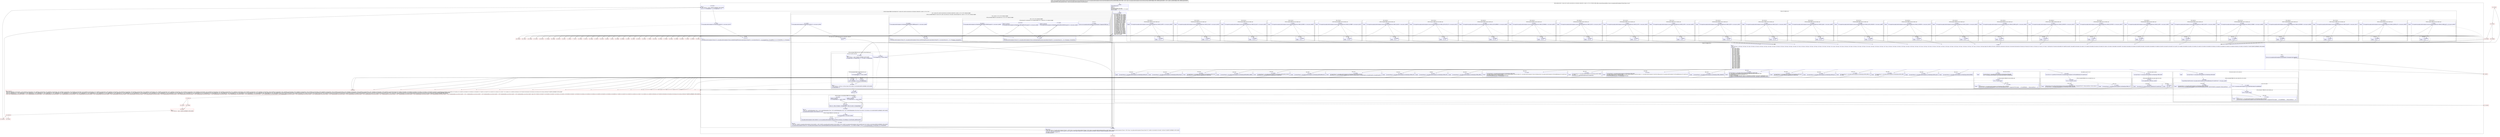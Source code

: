 digraph "CFG forcom.google.android.exoplayer2.extractor.mkv.MatroskaExtractor.Track.initializeOutput(Lcom\/google\/android\/exoplayer2\/extractor\/ExtractorOutput;I)V" {
subgraph cluster_Region_95245891 {
label = "R(6:0|1|2|96|(1:98)(1:(7:142|(3:147|(1:149)(1:161)|150)|151|(1:155)|156|(1:158)|159)(1:(1:164)(1:(1:171)(1:173))))|99) | DECL_VAR: java.lang.String mimeType, int type, com.google.android.exoplayer2.Format format, int null\l";
node [shape=record,color=blue];
Node_0 [shape=record,label="{0\:\ 0x0000|MTH_ENTER_BLOCK\l|int r6 = \-1\lint r9 = \-1\ljava.util.List\<byte[]\> r10 = null\ljava.lang.String java.lang.String r4 = r33.codecId\lchar r2 = 65535\l}"];
subgraph cluster_SwitchRegion_1679250233 {
label = "Switch: 28, default: null";
node [shape=record,color=blue];
Node_1 [shape=record,label="{1\:\ 0x000c|switch(r4.hashCode()) \{\l    case \-2095576542: goto L_0x004c;\l    case \-2095575984: goto L_0x0038;\l    case \-1985379776: goto L_0x010f;\l    case \-1784763192: goto L_0x00d3;\l    case \-1730367663: goto L_0x0080;\l    case \-1482641358: goto L_0x00a3;\l    case \-1482641357: goto L_0x00af;\l    case \-1373388978: goto L_0x006a;\l    case \-933872740: goto L_0x014b;\l    case \-538363189: goto L_0x0042;\l    case \-538363109: goto L_0x0056;\l    case \-425012669: goto L_0x0133;\l    case \-356037306: goto L_0x00f7;\l    case 62923557: goto L_0x0097;\l    case 62923603: goto L_0x00bb;\l    case 62927045: goto L_0x00df;\l    case 82338133: goto L_0x001a;\l    case 82338134: goto L_0x0024;\l    case 99146302: goto L_0x013f;\l    case 444813526: goto L_0x0075;\l    case 542569478: goto L_0x00eb;\l    case 725957860: goto L_0x011b;\l    case 855502857: goto L_0x0060;\l    case 1422270023: goto L_0x0127;\l    case 1809237540: goto L_0x002e;\l    case 1950749482: goto L_0x00c7;\l    case 1950789798: goto L_0x0103;\l    case 1951062397: goto L_0x008b;\l    default: goto L_0x000f;\l\}\l}"];
subgraph cluster_Region_846355481 {
label = "R(2:(2:22|1)|1)";
node [shape=record,color=blue];
subgraph cluster_IfRegion_980567828 {
label = "IF [B:21:0x0052] THEN: R(2:22|1) ELSE: null";
node [shape=record,color=blue];
Node_21 [shape=record,label="{21\:\ 0x0052|if (r4.equals(com.google.android.exoplayer2.extractor.mkv.MatroskaExtractor.CODEC_ID_MPEG4_AP) == true) goto L_0x0054\l}"];
subgraph cluster_Region_420810275 {
label = "R(2:22|1)";
node [shape=record,color=blue];
Node_22 [shape=record,label="{22\:\ 0x0054|r2 = 5\l}"];
Node_InsnContainer_1530393735 [shape=record,label="{|break\l}"];
}
}
Node_InsnContainer_1164568422 [shape=record,label="{|break\l}"];
}
subgraph cluster_Region_1518714649 {
label = "R(2:(2:16|1)|1)";
node [shape=record,color=blue];
subgraph cluster_IfRegion_751032349 {
label = "IF [B:15:0x003e] THEN: R(2:16|1) ELSE: null";
node [shape=record,color=blue];
Node_15 [shape=record,label="{15\:\ 0x003e|if (r4.equals(com.google.android.exoplayer2.extractor.mkv.MatroskaExtractor.CODEC_ID_MPEG4_SP) == true) goto L_0x0040\l}"];
subgraph cluster_Region_40154319 {
label = "R(2:16|1)";
node [shape=record,color=blue];
Node_16 [shape=record,label="{16\:\ 0x0040|r2 = 3\l}"];
Node_InsnContainer_2058855108 [shape=record,label="{|break\l}"];
}
}
Node_InsnContainer_507572953 [shape=record,label="{|break\l}"];
}
subgraph cluster_Region_345535648 {
label = "R(2:(2:73|1)|1)";
node [shape=record,color=blue];
subgraph cluster_IfRegion_924111075 {
label = "IF [B:72:0x0115] THEN: R(2:73|1) ELSE: null";
node [shape=record,color=blue];
Node_72 [shape=record,label="{72\:\ 0x0115|if (r4.equals(com.google.android.exoplayer2.extractor.mkv.MatroskaExtractor.CODEC_ID_ACM) == true) goto L_0x0117\l}"];
subgraph cluster_Region_1576335379 {
label = "R(2:73|1)";
node [shape=record,color=blue];
Node_73 [shape=record,label="{73\:\ 0x0117|r2 = 22\l}"];
Node_InsnContainer_1662151773 [shape=record,label="{|break\l}"];
}
}
Node_InsnContainer_611599225 [shape=record,label="{|break\l}"];
}
subgraph cluster_Region_1035713300 {
label = "R(2:(2:58|1)|1)";
node [shape=record,color=blue];
subgraph cluster_IfRegion_1774506915 {
label = "IF [B:57:0x00d9] THEN: R(2:58|1) ELSE: null";
node [shape=record,color=blue];
Node_57 [shape=record,label="{57\:\ 0x00d9|if (r4.equals(com.google.android.exoplayer2.extractor.mkv.MatroskaExtractor.CODEC_ID_TRUEHD) == true) goto L_0x00db\l}"];
subgraph cluster_Region_11353399 {
label = "R(2:58|1)";
node [shape=record,color=blue];
Node_58 [shape=record,label="{58\:\ 0x00db|r2 = 17\l}"];
Node_InsnContainer_1792140663 [shape=record,label="{|break\l}"];
}
}
Node_InsnContainer_441519348 [shape=record,label="{|break\l}"];
}
subgraph cluster_Region_473492300 {
label = "R(2:(2:37|1)|1)";
node [shape=record,color=blue];
subgraph cluster_IfRegion_1101423464 {
label = "IF [B:36:0x0086] THEN: R(2:37|1) ELSE: null";
node [shape=record,color=blue];
Node_36 [shape=record,label="{36\:\ 0x0086|if (r4.equals(com.google.android.exoplayer2.extractor.mkv.MatroskaExtractor.CODEC_ID_VORBIS) == true) goto L_0x0088\l}"];
subgraph cluster_Region_287795768 {
label = "R(2:37|1)";
node [shape=record,color=blue];
Node_37 [shape=record,label="{37\:\ 0x0088|r2 = 10\l}"];
Node_InsnContainer_2084278468 [shape=record,label="{|break\l}"];
}
}
Node_InsnContainer_430192745 [shape=record,label="{|break\l}"];
}
subgraph cluster_Region_184590597 {
label = "R(2:(2:46|1)|1)";
node [shape=record,color=blue];
subgraph cluster_IfRegion_1939294321 {
label = "IF [B:45:0x00a9] THEN: R(2:46|1) ELSE: null";
node [shape=record,color=blue];
Node_45 [shape=record,label="{45\:\ 0x00a9|if (r4.equals(com.google.android.exoplayer2.extractor.mkv.MatroskaExtractor.CODEC_ID_MP2) == true) goto L_0x00ab\l}"];
subgraph cluster_Region_739352060 {
label = "R(2:46|1)";
node [shape=record,color=blue];
Node_46 [shape=record,label="{46\:\ 0x00ab|r2 = 13\l}"];
Node_InsnContainer_1354324386 [shape=record,label="{|break\l}"];
}
}
Node_InsnContainer_1889820353 [shape=record,label="{|break\l}"];
}
subgraph cluster_Region_1224431564 {
label = "R(2:(2:49|1)|1)";
node [shape=record,color=blue];
subgraph cluster_IfRegion_1645546792 {
label = "IF [B:48:0x00b5] THEN: R(2:49|1) ELSE: null";
node [shape=record,color=blue];
Node_48 [shape=record,label="{48\:\ 0x00b5|if (r4.equals(com.google.android.exoplayer2.extractor.mkv.MatroskaExtractor.CODEC_ID_MP3) == true) goto L_0x00b7\l}"];
subgraph cluster_Region_1169970425 {
label = "R(2:49|1)";
node [shape=record,color=blue];
Node_49 [shape=record,label="{49\:\ 0x00b7|r2 = 14\l}"];
Node_InsnContainer_1182650207 [shape=record,label="{|break\l}"];
}
}
Node_InsnContainer_1553201787 [shape=record,label="{|break\l}"];
}
subgraph cluster_Region_236184958 {
label = "R(2:(2:31|1)|1)";
node [shape=record,color=blue];
subgraph cluster_IfRegion_763593474 {
label = "IF [B:30:0x0070] THEN: R(2:31|1) ELSE: null";
node [shape=record,color=blue];
Node_30 [shape=record,label="{30\:\ 0x0070|if (r4.equals(com.google.android.exoplayer2.extractor.mkv.MatroskaExtractor.CODEC_ID_FOURCC) == true) goto L_0x0072\l}"];
subgraph cluster_Region_616344038 {
label = "R(2:31|1)";
node [shape=record,color=blue];
Node_31 [shape=record,label="{31\:\ 0x0072|r2 = 8\l}"];
Node_InsnContainer_474256967 [shape=record,label="{|break\l}"];
}
}
Node_InsnContainer_887858599 [shape=record,label="{|break\l}"];
}
subgraph cluster_Region_2011746659 {
label = "R(2:(2:88|1)|1)";
node [shape=record,color=blue];
subgraph cluster_IfRegion_1607211257 {
label = "IF [B:87:0x0151] THEN: R(2:88|1) ELSE: null";
node [shape=record,color=blue];
Node_87 [shape=record,label="{87\:\ 0x0151|if (r4.equals(com.google.android.exoplayer2.extractor.mkv.MatroskaExtractor.CODEC_ID_DVBSUB) == true) goto L_0x0153\l}"];
subgraph cluster_Region_1497839646 {
label = "R(2:88|1)";
node [shape=record,color=blue];
Node_88 [shape=record,label="{88\:\ 0x0153|r2 = 27\l}"];
Node_InsnContainer_1715593973 [shape=record,label="{|break\l}"];
}
}
Node_InsnContainer_1586476756 [shape=record,label="{|break\l}"];
}
subgraph cluster_Region_933291583 {
label = "R(2:(2:19|1)|1)";
node [shape=record,color=blue];
subgraph cluster_IfRegion_374413233 {
label = "IF [B:18:0x0048] THEN: R(2:19|1) ELSE: null";
node [shape=record,color=blue];
Node_18 [shape=record,label="{18\:\ 0x0048|if (r4.equals(com.google.android.exoplayer2.extractor.mkv.MatroskaExtractor.CODEC_ID_MPEG4_ASP) == true) goto L_0x004a\l}"];
subgraph cluster_Region_1478977406 {
label = "R(2:19|1)";
node [shape=record,color=blue];
Node_19 [shape=record,label="{19\:\ 0x004a|r2 = 4\l}"];
Node_InsnContainer_108157537 [shape=record,label="{|break\l}"];
}
}
Node_InsnContainer_1867335184 [shape=record,label="{|break\l}"];
}
subgraph cluster_Region_1280795707 {
label = "R(2:(2:25|1)|1)";
node [shape=record,color=blue];
subgraph cluster_IfRegion_1550267422 {
label = "IF [B:24:0x005c] THEN: R(2:25|1) ELSE: null";
node [shape=record,color=blue];
Node_24 [shape=record,label="{24\:\ 0x005c|if (r4.equals(com.google.android.exoplayer2.extractor.mkv.MatroskaExtractor.CODEC_ID_H264) == true) goto L_0x005e\l}"];
subgraph cluster_Region_1733178436 {
label = "R(2:25|1)";
node [shape=record,color=blue];
Node_25 [shape=record,label="{25\:\ 0x005e|r2 = 6\l}"];
Node_InsnContainer_2088166032 [shape=record,label="{|break\l}"];
}
}
Node_InsnContainer_1749225005 [shape=record,label="{|break\l}"];
}
subgraph cluster_Region_1832630515 {
label = "R(2:(2:82|1)|1)";
node [shape=record,color=blue];
subgraph cluster_IfRegion_1842161411 {
label = "IF [B:81:0x0139] THEN: R(2:82|1) ELSE: null";
node [shape=record,color=blue];
Node_81 [shape=record,label="{81\:\ 0x0139|if (r4.equals(com.google.android.exoplayer2.extractor.mkv.MatroskaExtractor.CODEC_ID_VOBSUB) == true) goto L_0x013b\l}"];
subgraph cluster_Region_1348389127 {
label = "R(2:82|1)";
node [shape=record,color=blue];
Node_82 [shape=record,label="{82\:\ 0x013b|r2 = 25\l}"];
Node_InsnContainer_448430035 [shape=record,label="{|break\l}"];
}
}
Node_InsnContainer_1368616054 [shape=record,label="{|break\l}"];
}
subgraph cluster_Region_567353871 {
label = "R(2:(2:67|1)|1)";
node [shape=record,color=blue];
subgraph cluster_IfRegion_1383719315 {
label = "IF [B:66:0x00fd] THEN: R(2:67|1) ELSE: null";
node [shape=record,color=blue];
Node_66 [shape=record,label="{66\:\ 0x00fd|if (r4.equals(com.google.android.exoplayer2.extractor.mkv.MatroskaExtractor.CODEC_ID_DTS_LOSSLESS) == true) goto L_0x00ff\l}"];
subgraph cluster_Region_1583509337 {
label = "R(2:67|1)";
node [shape=record,color=blue];
Node_67 [shape=record,label="{67\:\ 0x00ff|r2 = 20\l}"];
Node_InsnContainer_295561958 [shape=record,label="{|break\l}"];
}
}
Node_InsnContainer_1485851617 [shape=record,label="{|break\l}"];
}
subgraph cluster_Region_304770137 {
label = "R(2:(2:43|1)|1)";
node [shape=record,color=blue];
subgraph cluster_IfRegion_1284217074 {
label = "IF [B:42:0x009d] THEN: R(2:43|1) ELSE: null";
node [shape=record,color=blue];
Node_42 [shape=record,label="{42\:\ 0x009d|if (r4.equals(com.google.android.exoplayer2.extractor.mkv.MatroskaExtractor.CODEC_ID_AAC) == true) goto L_0x009f\l}"];
subgraph cluster_Region_628495568 {
label = "R(2:43|1)";
node [shape=record,color=blue];
Node_43 [shape=record,label="{43\:\ 0x009f|r2 = 12\l}"];
Node_InsnContainer_985920841 [shape=record,label="{|break\l}"];
}
}
Node_InsnContainer_1157095981 [shape=record,label="{|break\l}"];
}
subgraph cluster_Region_518157841 {
label = "R(2:(2:52|1)|1)";
node [shape=record,color=blue];
subgraph cluster_IfRegion_698979001 {
label = "IF [B:51:0x00c1] THEN: R(2:52|1) ELSE: null";
node [shape=record,color=blue];
Node_51 [shape=record,label="{51\:\ 0x00c1|if (r4.equals(com.google.android.exoplayer2.extractor.mkv.MatroskaExtractor.CODEC_ID_AC3) == true) goto L_0x00c3\l}"];
subgraph cluster_Region_512863733 {
label = "R(2:52|1)";
node [shape=record,color=blue];
Node_52 [shape=record,label="{52\:\ 0x00c3|r2 = 15\l}"];
Node_InsnContainer_1609275696 [shape=record,label="{|break\l}"];
}
}
Node_InsnContainer_2057782841 [shape=record,label="{|break\l}"];
}
subgraph cluster_Region_20587978 {
label = "R(2:(2:61|1)|1)";
node [shape=record,color=blue];
subgraph cluster_IfRegion_769150384 {
label = "IF [B:60:0x00e5] THEN: R(2:61|1) ELSE: null";
node [shape=record,color=blue];
Node_60 [shape=record,label="{60\:\ 0x00e5|if (r4.equals(com.google.android.exoplayer2.extractor.mkv.MatroskaExtractor.CODEC_ID_DTS) == true) goto L_0x00e7\l}"];
subgraph cluster_Region_1536167106 {
label = "R(2:61|1)";
node [shape=record,color=blue];
Node_61 [shape=record,label="{61\:\ 0x00e7|r2 = 18\l}"];
Node_InsnContainer_207980802 [shape=record,label="{|break\l}"];
}
}
Node_InsnContainer_256160679 [shape=record,label="{|break\l}"];
}
subgraph cluster_Region_1335012088 {
label = "R(2:(2:7|1)|1)";
node [shape=record,color=blue];
subgraph cluster_IfRegion_808469729 {
label = "IF [B:6:0x0020] THEN: R(2:7|1) ELSE: null";
node [shape=record,color=blue];
Node_6 [shape=record,label="{6\:\ 0x0020|if (r4.equals(com.google.android.exoplayer2.extractor.mkv.MatroskaExtractor.CODEC_ID_VP8) == true) goto L_0x0022\l}"];
subgraph cluster_Region_1186247477 {
label = "R(2:7|1)";
node [shape=record,color=blue];
Node_7 [shape=record,label="{7\:\ 0x0022|r2 = 0\l}"];
Node_InsnContainer_525779637 [shape=record,label="{|break\l}"];
}
}
Node_InsnContainer_1062954436 [shape=record,label="{|break\l}"];
}
subgraph cluster_Region_363339779 {
label = "R(2:(2:10|1)|1)";
node [shape=record,color=blue];
subgraph cluster_IfRegion_543954461 {
label = "IF [B:9:0x002a] THEN: R(2:10|1) ELSE: null";
node [shape=record,color=blue];
Node_9 [shape=record,label="{9\:\ 0x002a|if (r4.equals(com.google.android.exoplayer2.extractor.mkv.MatroskaExtractor.CODEC_ID_VP9) == true) goto L_0x002c\l}"];
subgraph cluster_Region_625687669 {
label = "R(2:10|1)";
node [shape=record,color=blue];
Node_10 [shape=record,label="{10\:\ 0x002c|r2 = 1\l}"];
Node_InsnContainer_1337433380 [shape=record,label="{|break\l}"];
}
}
Node_InsnContainer_1725807885 [shape=record,label="{|break\l}"];
}
subgraph cluster_Region_46956887 {
label = "R(2:(2:85|1)|1)";
node [shape=record,color=blue];
subgraph cluster_IfRegion_1169515763 {
label = "IF [B:84:0x0145] THEN: R(2:85|1) ELSE: null";
node [shape=record,color=blue];
Node_84 [shape=record,label="{84\:\ 0x0145|if (r4.equals(com.google.android.exoplayer2.extractor.mkv.MatroskaExtractor.CODEC_ID_PGS) == true) goto L_0x0147\l}"];
subgraph cluster_Region_1005321336 {
label = "R(2:85|1)";
node [shape=record,color=blue];
Node_85 [shape=record,label="{85\:\ 0x0147|r2 = 26\l}"];
Node_InsnContainer_1454379317 [shape=record,label="{|break\l}"];
}
}
Node_InsnContainer_622717050 [shape=record,label="{|break\l}"];
}
subgraph cluster_Region_782437377 {
label = "R(2:(2:34|1)|1)";
node [shape=record,color=blue];
subgraph cluster_IfRegion_720311352 {
label = "IF [B:33:0x007b] THEN: R(2:34|1) ELSE: null";
node [shape=record,color=blue];
Node_33 [shape=record,label="{33\:\ 0x007b|if (r4.equals(com.google.android.exoplayer2.extractor.mkv.MatroskaExtractor.CODEC_ID_THEORA) == true) goto L_0x007d\l}"];
subgraph cluster_Region_838466461 {
label = "R(2:34|1)";
node [shape=record,color=blue];
Node_34 [shape=record,label="{34\:\ 0x007d|r2 = 9\l}"];
Node_InsnContainer_1208215227 [shape=record,label="{|break\l}"];
}
}
Node_InsnContainer_510426935 [shape=record,label="{|break\l}"];
}
subgraph cluster_Region_1425541816 {
label = "R(2:(2:64|1)|1)";
node [shape=record,color=blue];
subgraph cluster_IfRegion_415914696 {
label = "IF [B:63:0x00f1] THEN: R(2:64|1) ELSE: null";
node [shape=record,color=blue];
Node_63 [shape=record,label="{63\:\ 0x00f1|if (r4.equals(com.google.android.exoplayer2.extractor.mkv.MatroskaExtractor.CODEC_ID_DTS_EXPRESS) == true) goto L_0x00f3\l}"];
subgraph cluster_Region_568220810 {
label = "R(2:64|1)";
node [shape=record,color=blue];
Node_64 [shape=record,label="{64\:\ 0x00f3|r2 = 19\l}"];
Node_InsnContainer_1653458722 [shape=record,label="{|break\l}"];
}
}
Node_InsnContainer_896324598 [shape=record,label="{|break\l}"];
}
subgraph cluster_Region_1208256427 {
label = "R(2:(2:76|1)|1)";
node [shape=record,color=blue];
subgraph cluster_IfRegion_1490447154 {
label = "IF [B:75:0x0121] THEN: R(2:76|1) ELSE: null";
node [shape=record,color=blue];
Node_75 [shape=record,label="{75\:\ 0x0121|if (r4.equals(com.google.android.exoplayer2.extractor.mkv.MatroskaExtractor.CODEC_ID_PCM_INT_LIT) == true) goto L_0x0123\l}"];
subgraph cluster_Region_957926260 {
label = "R(2:76|1)";
node [shape=record,color=blue];
Node_76 [shape=record,label="{76\:\ 0x0123|r2 = 23\l}"];
Node_InsnContainer_1547565529 [shape=record,label="{|break\l}"];
}
}
Node_InsnContainer_1342542251 [shape=record,label="{|break\l}"];
}
subgraph cluster_Region_61152062 {
label = "R(2:(2:28|1)|1)";
node [shape=record,color=blue];
subgraph cluster_IfRegion_917114407 {
label = "IF [B:27:0x0066] THEN: R(2:28|1) ELSE: null";
node [shape=record,color=blue];
Node_27 [shape=record,label="{27\:\ 0x0066|if (r4.equals(com.google.android.exoplayer2.extractor.mkv.MatroskaExtractor.CODEC_ID_H265) == true) goto L_0x0068\l}"];
subgraph cluster_Region_1301475684 {
label = "R(2:28|1)";
node [shape=record,color=blue];
Node_28 [shape=record,label="{28\:\ 0x0068|r2 = 7\l}"];
Node_InsnContainer_1869671742 [shape=record,label="{|break\l}"];
}
}
Node_InsnContainer_1546658360 [shape=record,label="{|break\l}"];
}
subgraph cluster_Region_541358300 {
label = "R(2:(2:79|1)|1)";
node [shape=record,color=blue];
subgraph cluster_IfRegion_1681293854 {
label = "IF [B:78:0x012d] THEN: R(2:79|1) ELSE: null";
node [shape=record,color=blue];
Node_78 [shape=record,label="{78\:\ 0x012d|if (r4.equals(com.google.android.exoplayer2.extractor.mkv.MatroskaExtractor.CODEC_ID_SUBRIP) == true) goto L_0x012f\l}"];
subgraph cluster_Region_1501536141 {
label = "R(2:79|1)";
node [shape=record,color=blue];
Node_79 [shape=record,label="{79\:\ 0x012f|r2 = 24\l}"];
Node_InsnContainer_194243329 [shape=record,label="{|break\l}"];
}
}
Node_InsnContainer_1667432016 [shape=record,label="{|break\l}"];
}
subgraph cluster_Region_1042166246 {
label = "R(2:(2:13|1)|1)";
node [shape=record,color=blue];
subgraph cluster_IfRegion_786466890 {
label = "IF [B:12:0x0034] THEN: R(2:13|1) ELSE: null";
node [shape=record,color=blue];
Node_12 [shape=record,label="{12\:\ 0x0034|if (r4.equals(com.google.android.exoplayer2.extractor.mkv.MatroskaExtractor.CODEC_ID_MPEG2) == true) goto L_0x0036\l}"];
subgraph cluster_Region_345922771 {
label = "R(2:13|1)";
node [shape=record,color=blue];
Node_13 [shape=record,label="{13\:\ 0x0036|r2 = 2\l}"];
Node_InsnContainer_1033841761 [shape=record,label="{|break\l}"];
}
}
Node_InsnContainer_692060976 [shape=record,label="{|break\l}"];
}
subgraph cluster_Region_1571088438 {
label = "R(2:(2:55|1)|1)";
node [shape=record,color=blue];
subgraph cluster_IfRegion_1166338399 {
label = "IF [B:54:0x00cd] THEN: R(2:55|1) ELSE: null";
node [shape=record,color=blue];
Node_54 [shape=record,label="{54\:\ 0x00cd|if (r4.equals(com.google.android.exoplayer2.extractor.mkv.MatroskaExtractor.CODEC_ID_E_AC3) == true) goto L_0x00cf\l}"];
subgraph cluster_Region_1299747548 {
label = "R(2:55|1)";
node [shape=record,color=blue];
Node_55 [shape=record,label="{55\:\ 0x00cf|r2 = 16\l}"];
Node_InsnContainer_318403429 [shape=record,label="{|break\l}"];
}
}
Node_InsnContainer_1455602047 [shape=record,label="{|break\l}"];
}
subgraph cluster_Region_2142398740 {
label = "R(2:(2:70|1)|1)";
node [shape=record,color=blue];
subgraph cluster_IfRegion_599330046 {
label = "IF [B:69:0x0109] THEN: R(2:70|1) ELSE: null";
node [shape=record,color=blue];
Node_69 [shape=record,label="{69\:\ 0x0109|if (r4.equals(com.google.android.exoplayer2.extractor.mkv.MatroskaExtractor.CODEC_ID_FLAC) == true) goto L_0x010b\l}"];
subgraph cluster_Region_2076443739 {
label = "R(2:70|1)";
node [shape=record,color=blue];
Node_70 [shape=record,label="{70\:\ 0x010b|r2 = 21\l}"];
Node_InsnContainer_86891404 [shape=record,label="{|break\l}"];
}
}
Node_InsnContainer_1141760279 [shape=record,label="{|break\l}"];
}
subgraph cluster_Region_122134952 {
label = "R(2:(2:40|1)|1)";
node [shape=record,color=blue];
subgraph cluster_IfRegion_1934576869 {
label = "IF [B:39:0x0091] THEN: R(2:40|1) ELSE: null";
node [shape=record,color=blue];
Node_39 [shape=record,label="{39\:\ 0x0091|if (r4.equals(com.google.android.exoplayer2.extractor.mkv.MatroskaExtractor.CODEC_ID_OPUS) == true) goto L_0x0093\l}"];
subgraph cluster_Region_916188046 {
label = "R(2:40|1)";
node [shape=record,color=blue];
Node_40 [shape=record,label="{40\:\ 0x0093|r2 = 11\l}"];
Node_InsnContainer_1800508061 [shape=record,label="{|break\l}"];
}
}
Node_InsnContainer_13354432 [shape=record,label="{|break\l}"];
}
}
subgraph cluster_SwitchRegion_1641129440 {
label = "Switch: 25, default: R(1:4)";
node [shape=record,color=blue];
Node_2 [shape=record,label="{2\:\ 0x000f|PHI: r2 \l  PHI: (r2v29 char) = (r2v0 char), (r2v0 char), (r2v1 char), (r2v0 char), (r2v2 char), (r2v0 char), (r2v3 char), (r2v0 char), (r2v4 char), (r2v0 char), (r2v5 char), (r2v0 char), (r2v6 char), (r2v0 char), (r2v7 char), (r2v0 char), (r2v8 char), (r2v0 char), (r2v9 char), (r2v0 char), (r2v10 char), (r2v0 char), (r2v11 char), (r2v0 char), (r2v12 char), (r2v0 char), (r2v13 char), (r2v0 char), (r2v14 char), (r2v0 char), (r2v15 char), (r2v0 char), (r2v16 char), (r2v0 char), (r2v17 char), (r2v0 char), (r2v18 char), (r2v0 char), (r2v19 char), (r2v0 char), (r2v20 char), (r2v0 char), (r2v21 char), (r2v0 char), (r2v22 char), (r2v0 char), (r2v23 char), (r2v0 char), (r2v24 char), (r2v0 char), (r2v25 char), (r2v0 char), (r2v26 char), (r2v0 char), (r2v27 char), (r2v0 char), (r2v28 char) binds: [B:1:0x000c, B:87:0x0151, B:88:0x0153, B:84:0x0145, B:85:0x0147, B:81:0x0139, B:82:0x013b, B:78:0x012d, B:79:0x012f, B:75:0x0121, B:76:0x0123, B:72:0x0115, B:73:0x0117, B:69:0x0109, B:70:0x010b, B:66:0x00fd, B:67:0x00ff, B:63:0x00f1, B:64:0x00f3, B:60:0x00e5, B:61:0x00e7, B:57:0x00d9, B:58:0x00db, B:54:0x00cd, B:55:0x00cf, B:51:0x00c1, B:52:0x00c3, B:48:0x00b5, B:49:0x00b7, B:45:0x00a9, B:46:0x00ab, B:42:0x009d, B:43:0x009f, B:39:0x0091, B:40:0x0093, B:36:0x0086, B:37:0x0088, B:33:0x007b, B:34:0x007d, B:30:0x0070, B:31:0x0072, B:27:0x0066, B:28:0x0068, B:24:0x005c, B:25:0x005e, B:21:0x0052, B:22:0x0054, B:18:0x0048, B:19:0x004a, B:15:0x003e, B:16:0x0040, B:12:0x0034, B:13:0x0036, B:9:0x002a, B:10:0x002c, B:6:0x0020, B:7:0x0022] A[DONT_GENERATE, DONT_INLINE]\l|switch(r2) \{\l    case 0: goto L_0x0157;\l    case 1: goto L_0x01a6;\l    case 2: goto L_0x01a9;\l    case 3: goto L_0x01ac;\l    case 4: goto L_0x01ac;\l    case 5: goto L_0x01ac;\l    case 6: goto L_0x01bf;\l    case 7: goto L_0x01dc;\l    case 8: goto L_0x01f9;\l    case 9: goto L_0x0217;\l    case 10: goto L_0x021b;\l    case 11: goto L_0x0229;\l    case 12: goto L_0x0276;\l    case 13: goto L_0x0282;\l    case 14: goto L_0x0288;\l    case 15: goto L_0x028e;\l    case 16: goto L_0x0292;\l    case 17: goto L_0x0296;\l    case 18: goto L_0x029a;\l    case 19: goto L_0x029a;\l    case 20: goto L_0x029e;\l    case 21: goto L_0x02a2;\l    case 22: goto L_0x02ae;\l    case 23: goto L_0x0310;\l    case 24: goto L_0x0347;\l    case 25: goto L_0x034b;\l    case 26: goto L_0x0357;\l    case 27: goto L_0x035b;\l    default: goto L_0x0012;\l\}\l}"];
subgraph cluster_Region_1345718891 {
label = "R(2:89|1)";
node [shape=record,color=blue];
Node_89 [shape=record,label="{89\:\ 0x0157|java.lang.String r3 = com.google.android.exoplayer2.util.MimeTypes.VIDEO_VP8\l}"];
Node_InsnContainer_736463255 [shape=record,label="{|break\l}"];
}
subgraph cluster_Region_1218160065 {
label = "R(2:101|1)";
node [shape=record,color=blue];
Node_101 [shape=record,label="{101\:\ 0x01a6|java.lang.String r3 = com.google.android.exoplayer2.util.MimeTypes.VIDEO_VP9\l}"];
Node_InsnContainer_294991778 [shape=record,label="{|break\l}"];
}
subgraph cluster_Region_1241143002 {
label = "R(2:102|1)";
node [shape=record,color=blue];
Node_102 [shape=record,label="{102\:\ 0x01a9|java.lang.String r3 = com.google.android.exoplayer2.util.MimeTypes.VIDEO_MPEG2\l}"];
Node_InsnContainer_1983355511 [shape=record,label="{|break\l}"];
}
subgraph cluster_Region_376688846 {
label = "R(2:103|(2:106|1)(2:105|1))";
node [shape=record,color=blue];
Node_103 [shape=record,label="{103\:\ 0x01ac|java.lang.String r3 = com.google.android.exoplayer2.util.MimeTypes.VIDEO_MP4V\l}"];
subgraph cluster_IfRegion_671917236 {
label = "IF [B:104:0x01b2] THEN: R(2:106|1) ELSE: R(2:105|1)";
node [shape=record,color=blue];
Node_104 [shape=record,label="{104\:\ 0x01b2|if (r33.codecPrivate != null) goto L_0x01b6\l}"];
subgraph cluster_Region_1578195700 {
label = "R(2:106|1)";
node [shape=record,color=blue];
Node_106 [shape=record,label="{106\:\ 0x01b6|java.util.List r10 = java.util.Collections.singletonList(r33.codecPrivate)\l}"];
Node_InsnContainer_790771987 [shape=record,label="{|break\l}"];
}
subgraph cluster_Region_1621611420 {
label = "R(2:105|1)";
node [shape=record,color=blue];
Node_105 [shape=record,label="{105\:\ 0x01b4|r10 = null\l}"];
Node_InsnContainer_389161842 [shape=record,label="{|break\l}"];
}
}
}
subgraph cluster_Region_356417604 {
label = "R(2:107|1)";
node [shape=record,color=blue];
Node_107 [shape=record,label="{107\:\ 0x01bf|java.lang.String r3 = com.google.android.exoplayer2.util.MimeTypes.VIDEO_H264\lcom.google.android.exoplayer2.video.AvcConfig com.google.android.exoplayer2.video.AvcConfig r28 = com.google.android.exoplayer2.video.AvcConfig.parse(new com.google.android.exoplayer2.util.ParsableByteArray(r33.codecPrivate))\ljava.util.List\<byte[]\> r10 = r28.initializationData\lr33.nalUnitLengthFieldLength = r28.nalUnitLengthFieldLength\l}"];
Node_InsnContainer_1570568129 [shape=record,label="{|break\l}"];
}
subgraph cluster_Region_1639583390 {
label = "R(2:108|1)";
node [shape=record,color=blue];
Node_108 [shape=record,label="{108\:\ 0x01dc|java.lang.String r3 = com.google.android.exoplayer2.util.MimeTypes.VIDEO_H265\lcom.google.android.exoplayer2.video.HevcConfig com.google.android.exoplayer2.video.HevcConfig r31 = com.google.android.exoplayer2.video.HevcConfig.parse(new com.google.android.exoplayer2.util.ParsableByteArray(r33.codecPrivate))\ljava.util.List\<byte[]\> r10 = r31.initializationData\lr33.nalUnitLengthFieldLength = r31.nalUnitLengthFieldLength\l}"];
Node_InsnContainer_284737986 [shape=record,label="{|break\l}"];
}
subgraph cluster_Region_1993939504 {
label = "R(2:109|(2:112|1)(2:111|1))";
node [shape=record,color=blue];
Node_109 [shape=record,label="{109\:\ 0x01f9|java.util.List r10 = parseFourCcVc1Private(new com.google.android.exoplayer2.util.ParsableByteArray(r33.codecPrivate))\l}"];
subgraph cluster_IfRegion_1364783080 {
label = "IF [B:110:0x0206] THEN: R(2:112|1) ELSE: R(2:111|1)";
node [shape=record,color=blue];
Node_110 [shape=record,label="{110\:\ 0x0206|if (r10 == null) goto L_0x020c\l}"];
subgraph cluster_Region_783678126 {
label = "R(2:112|1)";
node [shape=record,color=blue];
Node_112 [shape=record,label="{112\:\ 0x020c|android.util.Log.w(com.google.android.exoplayer2.extractor.mkv.MatroskaExtractor.TAG, \"Unsupported FourCC. Setting mimeType to video\/x\-unknown\")\ljava.lang.String r3 = com.google.android.exoplayer2.util.MimeTypes.VIDEO_UNKNOWN\l}"];
Node_InsnContainer_783063151 [shape=record,label="{|break\l}"];
}
subgraph cluster_Region_2058113850 {
label = "R(2:111|1)";
node [shape=record,color=blue];
Node_111 [shape=record,label="{111\:\ 0x0208|java.lang.String r3 = com.google.android.exoplayer2.util.MimeTypes.VIDEO_VC1\l}"];
Node_InsnContainer_679675771 [shape=record,label="{|break\l}"];
}
}
}
subgraph cluster_Region_1271038616 {
label = "R(2:113|1)";
node [shape=record,color=blue];
Node_113 [shape=record,label="{113\:\ 0x0217|java.lang.String r3 = com.google.android.exoplayer2.util.MimeTypes.VIDEO_UNKNOWN\l}"];
Node_InsnContainer_312205141 [shape=record,label="{|break\l}"];
}
subgraph cluster_Region_949269020 {
label = "R(2:114|1)";
node [shape=record,color=blue];
Node_114 [shape=record,label="{114\:\ 0x021b|java.lang.String r3 = com.google.android.exoplayer2.util.MimeTypes.AUDIO_VORBIS\lr6 = 8192\ljava.util.List r10 = parseVorbisCodecPrivate(r33.codecPrivate)\l}"];
Node_InsnContainer_1144781333 [shape=record,label="{|break\l}"];
}
subgraph cluster_Region_1466231293 {
label = "R(2:115|1)";
node [shape=record,color=blue];
Node_115 [shape=record,label="{115\:\ 0x0229|java.lang.String r3 = com.google.android.exoplayer2.util.MimeTypes.AUDIO_OPUS\lr6 = com.google.android.exoplayer2.extractor.mkv.MatroskaExtractor.OPUS_MAX_INPUT_SIZE\ljava.util.ArrayList r10 = new java.util.ArrayList\<\>(3)\lr10.add(r33.codecPrivate)\lr10.add(java.nio.ByteBuffer.allocate(8).order(java.nio.ByteOrder.nativeOrder()).putLong(r33.codecDelayNs).array())\lr10.add(java.nio.ByteBuffer.allocate(8).order(java.nio.ByteOrder.nativeOrder()).putLong(r33.seekPreRollNs).array())\l}"];
Node_InsnContainer_236879133 [shape=record,label="{|break\l}"];
}
subgraph cluster_Region_1623548971 {
label = "R(2:116|1)";
node [shape=record,color=blue];
Node_116 [shape=record,label="{116\:\ 0x0276|java.lang.String r3 = com.google.android.exoplayer2.util.MimeTypes.AUDIO_AAC\ljava.util.List r10 = java.util.Collections.singletonList(r33.codecPrivate)\l}"];
Node_InsnContainer_1050024826 [shape=record,label="{|break\l}"];
}
subgraph cluster_Region_788914919 {
label = "R(2:117|1)";
node [shape=record,color=blue];
Node_117 [shape=record,label="{117\:\ 0x0282|java.lang.String r3 = com.google.android.exoplayer2.util.MimeTypes.AUDIO_MPEG_L2\lr6 = 4096\l}"];
Node_InsnContainer_1916471946 [shape=record,label="{|break\l}"];
}
subgraph cluster_Region_2066177647 {
label = "R(2:118|1)";
node [shape=record,color=blue];
Node_118 [shape=record,label="{118\:\ 0x0288|java.lang.String r3 = com.google.android.exoplayer2.util.MimeTypes.AUDIO_MPEG\lr6 = 4096\l}"];
Node_InsnContainer_1766567306 [shape=record,label="{|break\l}"];
}
subgraph cluster_Region_374300558 {
label = "R(2:119|1)";
node [shape=record,color=blue];
Node_119 [shape=record,label="{119\:\ 0x028e|java.lang.String r3 = com.google.android.exoplayer2.util.MimeTypes.AUDIO_AC3\l}"];
Node_InsnContainer_339788587 [shape=record,label="{|break\l}"];
}
subgraph cluster_Region_1459644851 {
label = "R(2:120|1)";
node [shape=record,color=blue];
Node_120 [shape=record,label="{120\:\ 0x0292|java.lang.String r3 = com.google.android.exoplayer2.util.MimeTypes.AUDIO_E_AC3\l}"];
Node_InsnContainer_444815122 [shape=record,label="{|break\l}"];
}
subgraph cluster_Region_433032109 {
label = "R(2:121|1)";
node [shape=record,color=blue];
Node_121 [shape=record,label="{121\:\ 0x0296|java.lang.String r3 = com.google.android.exoplayer2.util.MimeTypes.AUDIO_TRUEHD\l}"];
Node_InsnContainer_818307474 [shape=record,label="{|break\l}"];
}
subgraph cluster_Region_699305936 {
label = "R(2:122|1)";
node [shape=record,color=blue];
Node_122 [shape=record,label="{122\:\ 0x029a|java.lang.String r3 = com.google.android.exoplayer2.util.MimeTypes.AUDIO_DTS\l}"];
Node_InsnContainer_81116669 [shape=record,label="{|break\l}"];
}
subgraph cluster_Region_190401263 {
label = "R(2:123|1)";
node [shape=record,color=blue];
Node_123 [shape=record,label="{123\:\ 0x029e|java.lang.String r3 = com.google.android.exoplayer2.util.MimeTypes.AUDIO_DTS_HD\l}"];
Node_InsnContainer_371097559 [shape=record,label="{|break\l}"];
}
subgraph cluster_Region_1889573391 {
label = "R(2:124|1)";
node [shape=record,color=blue];
Node_124 [shape=record,label="{124\:\ 0x02a2|java.lang.String r3 = com.google.android.exoplayer2.util.MimeTypes.AUDIO_FLAC\ljava.util.List r10 = java.util.Collections.singletonList(r33.codecPrivate)\l}"];
Node_InsnContainer_371560897 [shape=record,label="{|break\l}"];
}
subgraph cluster_Region_408227992 {
label = "R(3:125|(2:130|1)(2:127|(2:129|1))|1)";
node [shape=record,color=blue];
Node_125 [shape=record,label="{125\:\ 0x02ae|java.lang.String r3 = com.google.android.exoplayer2.util.MimeTypes.AUDIO_RAW\l}"];
subgraph cluster_IfRegion_367835238 {
label = "IF [B:126:0x02bd] THEN: R(2:130|1) ELSE: R(2:127|(2:129|1))";
node [shape=record,color=blue];
Node_126 [shape=record,label="{126\:\ 0x02bd|if (parseMsAcmCodecPrivate(new com.google.android.exoplayer2.util.ParsableByteArray(r33.codecPrivate)) != true) goto L_0x02f4\l}"];
subgraph cluster_Region_1950828759 {
label = "R(2:130|1)";
node [shape=record,color=blue];
Node_130 [shape=record,label="{130\:\ 0x02f4|java.lang.String r3 = com.google.android.exoplayer2.util.MimeTypes.AUDIO_UNKNOWN\landroid.util.Log.w(com.google.android.exoplayer2.extractor.mkv.MatroskaExtractor.TAG, \"Non\-PCM MS\/ACM is unsupported. Setting mimeType to \" + r3)\l}"];
Node_InsnContainer_1015006579 [shape=record,label="{|break\l}"];
}
subgraph cluster_Region_1738089553 {
label = "R(2:127|(2:129|1))";
node [shape=record,color=blue];
Node_127 [shape=record,label="{127\:\ 0x02bf|int r9 = com.google.android.exoplayer2.util.Util.getPcmEncoding(r33.audioBitDepth)\l}"];
subgraph cluster_IfRegion_1436073381 {
label = "IF [B:128:0x02c7] THEN: R(2:129|1) ELSE: null";
node [shape=record,color=blue];
Node_128 [shape=record,label="{128\:\ 0x02c7|if (r9 == 0) goto L_0x02c9\l}"];
subgraph cluster_Region_49150376 {
label = "R(2:129|1)";
node [shape=record,color=blue];
Node_129 [shape=record,label="{129\:\ 0x02c9|r9 = \-1\ljava.lang.String r3 = com.google.android.exoplayer2.util.MimeTypes.AUDIO_UNKNOWN\landroid.util.Log.w(com.google.android.exoplayer2.extractor.mkv.MatroskaExtractor.TAG, \"Unsupported PCM bit depth: \" + r33.audioBitDepth + \". Setting mimeType to \" + r3)\l}"];
Node_InsnContainer_1509615084 [shape=record,label="{|break\l}"];
}
}
}
}
Node_InsnContainer_1676401803 [shape=record,label="{|break\l}"];
}
subgraph cluster_Region_164144532 {
label = "R(3:131|(2:133|1)|1)";
node [shape=record,color=blue];
Node_131 [shape=record,label="{131\:\ 0x0310|java.lang.String r3 = com.google.android.exoplayer2.util.MimeTypes.AUDIO_RAW\lint r9 = com.google.android.exoplayer2.util.Util.getPcmEncoding(r33.audioBitDepth)\l}"];
subgraph cluster_IfRegion_1313151076 {
label = "IF [B:132:0x031a] THEN: R(2:133|1) ELSE: null";
node [shape=record,color=blue];
Node_132 [shape=record,label="{132\:\ 0x031a|if (r9 == 0) goto L_0x031c\l}"];
subgraph cluster_Region_349303523 {
label = "R(2:133|1)";
node [shape=record,color=blue];
Node_133 [shape=record,label="{133\:\ 0x031c|r9 = \-1\ljava.lang.String r3 = com.google.android.exoplayer2.util.MimeTypes.AUDIO_UNKNOWN\landroid.util.Log.w(com.google.android.exoplayer2.extractor.mkv.MatroskaExtractor.TAG, \"Unsupported PCM bit depth: \" + r33.audioBitDepth + \". Setting mimeType to \" + r3)\l}"];
Node_InsnContainer_322201368 [shape=record,label="{|break\l}"];
}
}
Node_InsnContainer_1369599056 [shape=record,label="{|break\l}"];
}
subgraph cluster_Region_2065377749 {
label = "R(2:134|1)";
node [shape=record,color=blue];
Node_134 [shape=record,label="{134\:\ 0x0347|java.lang.String r3 = com.google.android.exoplayer2.util.MimeTypes.APPLICATION_SUBRIP\l}"];
Node_InsnContainer_1610163725 [shape=record,label="{|break\l}"];
}
subgraph cluster_Region_373307035 {
label = "R(2:135|1)";
node [shape=record,color=blue];
Node_135 [shape=record,label="{135\:\ 0x034b|java.lang.String r3 = com.google.android.exoplayer2.util.MimeTypes.APPLICATION_VOBSUB\ljava.util.List r10 = java.util.Collections.singletonList(r33.codecPrivate)\l}"];
Node_InsnContainer_1649125117 [shape=record,label="{|break\l}"];
}
subgraph cluster_Region_131012045 {
label = "R(2:136|1)";
node [shape=record,color=blue];
Node_136 [shape=record,label="{136\:\ 0x0357|java.lang.String r3 = com.google.android.exoplayer2.util.MimeTypes.APPLICATION_PGS\l}"];
Node_InsnContainer_1391923467 [shape=record,label="{|break\l}"];
}
subgraph cluster_Region_2064494827 {
label = "R(2:137|1)";
node [shape=record,color=blue];
Node_137 [shape=record,label="{137\:\ 0x035b|java.lang.String r3 = com.google.android.exoplayer2.util.MimeTypes.APPLICATION_DVBSUBS\ljava.util.List r10 = java.util.Collections.singletonList(new byte[]\{r33.codecPrivate[0], r33.codecPrivate[1], r33.codecPrivate[2], r33.codecPrivate[3]\})\l}"];
Node_InsnContainer_284506089 [shape=record,label="{|break\l}"];
}
subgraph cluster_Region_111846068 {
label = "R(1:4)";
node [shape=record,color=blue];
Node_4 [shape=record,label="{4\:\ 0x0019|throw new com.google.android.exoplayer2.ParserException(\"Unrecognized codec identifier.\")\l}"];
}
}
Node_96 [shape=record,label="{96\:\ 0x0169|PHI: r2 \l  PHI: (r2v68 int) =  binds: [] A[DONT_GENERATE, DONT_INLINE]\l|int r12 = 0 \| (r33.flagDefault ? 1 : 0) \| (r33.flagForced ? 2 : 0)\l}"];
subgraph cluster_IfRegion_963219666 {
label = "IF [B:97:0x016e] THEN: R(1:98) ELSE: R(1:(7:142|(3:147|(1:149)(1:161)|150)|151|(1:155)|156|(1:158)|159)(1:(1:164)(1:(1:171)(1:173))))";
node [shape=record,color=blue];
Node_97 [shape=record,label="{97\:\ 0x016e|if (com.google.android.exoplayer2.util.MimeTypes.isAudio(r3) == true) goto L_0x0170\l}"];
subgraph cluster_Region_2030131015 {
label = "R(1:98)";
node [shape=record,color=blue];
Node_98 [shape=record,label="{98\:\ 0x0170|r32 = 1\lcom.google.android.exoplayer2.Format r29 = com.google.android.exoplayer2.Format.createAudioSampleFormat(java.lang.Integer.toString(r35), r3, (java.lang.String) null, \-1, r6, r33.channelCount, r33.sampleRate, r9, r10, r33.drmInitData, r12, r33.language)\l}"];
}
subgraph cluster_Region_1409069501 {
label = "R(1:(7:142|(3:147|(1:149)(1:161)|150)|151|(1:155)|156|(1:158)|159)(1:(1:164)(1:(1:171)(1:173)))) | ELSE_IF_CHAIN\l";
node [shape=record,color=blue];
subgraph cluster_IfRegion_1787792980 {
label = "IF [B:141:0x0398] THEN: R(7:142|(3:147|(1:149)(1:161)|150)|151|(1:155)|156|(1:158)|159) ELSE: R(1:(1:164)(1:(1:171)(1:173))) | ELSE_IF_CHAIN\l";
node [shape=record,color=blue];
Node_141 [shape=record,label="{141\:\ 0x0398|if (com.google.android.exoplayer2.util.MimeTypes.isVideo(r3) == true) goto L_0x039a\l}"];
subgraph cluster_Region_2039709786 {
label = "R(7:142|(3:147|(1:149)(1:161)|150)|151|(1:155)|156|(1:158)|159)";
node [shape=record,color=blue];
Node_142 [shape=record,label="{142\:\ 0x039a|r32 = 2\l}"];
subgraph cluster_IfRegion_962805427 {
label = "IF [B:143:0x03a0] THEN: R(3:147|(1:149)(1:161)|150) ELSE: null";
node [shape=record,color=blue];
Node_143 [shape=record,label="{143\:\ 0x03a0|if (r33.displayUnit == 0) goto L_0x03a2\l}"];
subgraph cluster_Region_1283053133 {
label = "R(3:147|(1:149)(1:161)|150)";
node [shape=record,color=blue];
Node_147 [shape=record,label="{147\:\ 0x03ad|PHI: r2 \l  PHI: (r2v90 int) =  binds: [] A[DONT_GENERATE, DONT_INLINE]\l|r33.displayWidth = r33.displayWidth == \-1 ? r33.width : r33.displayWidth\l}"];
subgraph cluster_IfRegion_2059331366 {
label = "IF [B:148:0x03b6] THEN: R(1:149) ELSE: R(1:161)";
node [shape=record,color=blue];
Node_148 [shape=record,label="{148\:\ 0x03b6|if (r33.displayHeight == \-1) goto L_0x03b8\l}"];
subgraph cluster_Region_886604094 {
label = "R(1:149)";
node [shape=record,color=blue];
Node_149 [shape=record,label="{149\:\ 0x03b8|int r2 = r33.height\l}"];
}
subgraph cluster_Region_918141351 {
label = "R(1:161)";
node [shape=record,color=blue];
Node_161 [shape=record,label="{161\:\ 0x0441|int r2 = r33.displayHeight\l}"];
}
}
Node_150 [shape=record,label="{150\:\ 0x03bc|PHI: r2 \l  PHI: (r2v93 int) = (r2v92 int), (r2v94 int) binds: [B:161:0x0441, B:149:0x03b8] A[DONT_GENERATE, DONT_INLINE]\l|r33.displayHeight = r2\l}"];
}
}
Node_151 [shape=record,label="{151\:\ 0x03c0|float r23 = \-1.0f\l}"];
subgraph cluster_IfRegion_1817525003 {
label = "IF [B:152:0x03c7, B:154:0x03ce] THEN: R(1:155) ELSE: null";
node [shape=record,color=blue];
Node_152 [shape=record,label="{152\:\ 0x03c7|ADDED_TO_REGION\l|if (r33.displayWidth == \-1) goto L_0x03e6\l}"];
Node_154 [shape=record,label="{154\:\ 0x03ce|ADDED_TO_REGION\l|if (r33.displayHeight == \-1) goto L_0x03e6\l}"];
subgraph cluster_Region_1134335046 {
label = "R(1:155)";
node [shape=record,color=blue];
Node_155 [shape=record,label="{155\:\ 0x03d0|float r23 = ((float) (r33.height * r33.displayWidth)) \/ ((float) (r33.width * r33.displayHeight))\l}"];
}
}
Node_156 [shape=record,label="{156\:\ 0x03e6|PHI: r23 \l  PHI: (r23v1 'pixelWidthHeightRatio' float) = (r23v0 'pixelWidthHeightRatio' float), (r23v0 'pixelWidthHeightRatio' float), (r23v2 'pixelWidthHeightRatio' float) binds: [B:152:0x03c7, B:154:0x03ce, B:155:0x03d0] A[DONT_GENERATE, DONT_INLINE]\l|com.google.android.exoplayer2.video.ColorInfo r26 = null\l}"];
subgraph cluster_IfRegion_1289946772 {
label = "IF [B:157:0x03ec] THEN: R(1:158) ELSE: null";
node [shape=record,color=blue];
Node_157 [shape=record,label="{157\:\ 0x03ec|if (r33.hasColorInfo == true) goto L_0x03ee\l}"];
subgraph cluster_Region_1446806617 {
label = "R(1:158)";
node [shape=record,color=blue];
Node_158 [shape=record,label="{158\:\ 0x03ee|com.google.android.exoplayer2.video.ColorInfo r0 = new com.google.android.exoplayer2.video.ColorInfo(r33.colorSpace, r33.colorRange, r33.colorTransfer, getHdrStaticInfo())\l}"];
}
}
Node_159 [shape=record,label="{159\:\ 0x0407|PHI: r26 \l  PHI: (r26v1 'colorInfo' com.google.android.exoplayer2.video.ColorInfo) = (r26v0 'colorInfo' com.google.android.exoplayer2.video.ColorInfo), (r0v54 'colorInfo' com.google.android.exoplayer2.video.ColorInfo) binds: [B:157:0x03ec, B:158:0x03ee] A[DONT_GENERATE, DONT_INLINE]\l|com.google.android.exoplayer2.Format r29 = com.google.android.exoplayer2.Format.createVideoSampleFormat(java.lang.Integer.toString(r35), r3, (java.lang.String) null, \-1, r6, r33.width, r33.height, \-1.0f, r10, \-1, r23, r33.projectionData, r33.stereoMode, r26, r33.drmInitData)\l}"];
}
subgraph cluster_Region_1311406843 {
label = "R(1:(1:164)(1:(1:171)(1:173))) | ELSE_IF_CHAIN\l";
node [shape=record,color=blue];
subgraph cluster_IfRegion_1126179791 {
label = "IF [B:163:0x044d] THEN: R(1:164) ELSE: R(1:(1:171)(1:173)) | ELSE_IF_CHAIN\l";
node [shape=record,color=blue];
Node_163 [shape=record,label="{163\:\ 0x044d|if (com.google.android.exoplayer2.util.MimeTypes.APPLICATION_SUBRIP.equals(r3) == true) goto L_0x044f\l}"];
subgraph cluster_Region_1489720579 {
label = "R(1:164)";
node [shape=record,color=blue];
Node_164 [shape=record,label="{164\:\ 0x044f|r32 = 3\lcom.google.android.exoplayer2.Format r29 = com.google.android.exoplayer2.Format.createTextSampleFormat(java.lang.Integer.toString(r35), r3, (java.lang.String) null, \-1, r12, r33.language, r33.drmInitData)\l}"];
}
subgraph cluster_Region_107533763 {
label = "R(1:(1:171)(1:173)) | ELSE_IF_CHAIN\l";
node [shape=record,color=blue];
subgraph cluster_IfRegion_1391174716 {
label = "IF [B:166:0x0473, B:168:0x047b, B:170:0x0483] THEN: R(1:171) ELSE: R(1:173) | ELSE_IF_CHAIN\l";
node [shape=record,color=blue];
Node_166 [shape=record,label="{166\:\ 0x0473|if (com.google.android.exoplayer2.util.MimeTypes.APPLICATION_VOBSUB.equals(r3) == true) goto L_0x0485\l}"];
Node_168 [shape=record,label="{168\:\ 0x047b|ADDED_TO_REGION\l|if (com.google.android.exoplayer2.util.MimeTypes.APPLICATION_PGS.equals(r3) == true) goto L_0x0485\l}"];
Node_170 [shape=record,label="{170\:\ 0x0483|ADDED_TO_REGION\l|if (com.google.android.exoplayer2.util.MimeTypes.APPLICATION_DVBSUBS.equals(r3) == true) goto L_0x0485\l}"];
subgraph cluster_Region_814053671 {
label = "R(1:171)";
node [shape=record,color=blue];
Node_171 [shape=record,label="{171\:\ 0x0485|r32 = 3\lcom.google.android.exoplayer2.Format r29 = com.google.android.exoplayer2.Format.createImageSampleFormat(java.lang.Integer.toString(r35), r3, (java.lang.String) null, \-1, r10, r33.language, r33.drmInitData)\l}"];
}
subgraph cluster_Region_1326182712 {
label = "R(1:173)";
node [shape=record,color=blue];
Node_173 [shape=record,label="{173\:\ 0x04aa|throw new com.google.android.exoplayer2.ParserException(\"Unexpected MIME type.\")\l}"];
}
}
}
}
}
}
}
}
Node_99 [shape=record,label="{99\:\ 0x018c|PHI: r29 r32 \l  PHI: (r29v3 'format' com.google.android.exoplayer2.Format) = (r29v0 'format' com.google.android.exoplayer2.Format), (r29v1 'format' com.google.android.exoplayer2.Format), (r29v2 'format' com.google.android.exoplayer2.Format), (r29v4 'format' com.google.android.exoplayer2.Format) binds: [B:171:0x0485, B:164:0x044f, B:159:0x0407, B:98:0x0170] A[DONT_GENERATE, DONT_INLINE]\l  PHI: (r32v3 'type' int) = (r32v0 'type' int), (r32v1 'type' int), (r32v2 'type' int), (r32v4 'type' int) binds: [B:171:0x0485, B:164:0x044f, B:159:0x0407, B:98:0x0170] A[DONT_GENERATE, DONT_INLINE]\l|r33.output = r34.track(r33.number, r32)\lr33.output.format(r29)\l}"];
}
Node_3 [shape=record,color=red,label="{3\:\ 0x0012}"];
Node_5 [shape=record,color=red,label="{5\:\ 0x001a}"];
Node_8 [shape=record,color=red,label="{8\:\ 0x0024}"];
Node_11 [shape=record,color=red,label="{11\:\ 0x002e}"];
Node_14 [shape=record,color=red,label="{14\:\ 0x0038}"];
Node_17 [shape=record,color=red,label="{17\:\ 0x0042}"];
Node_20 [shape=record,color=red,label="{20\:\ 0x004c}"];
Node_23 [shape=record,color=red,label="{23\:\ 0x0056}"];
Node_26 [shape=record,color=red,label="{26\:\ 0x0060}"];
Node_29 [shape=record,color=red,label="{29\:\ 0x006a}"];
Node_32 [shape=record,color=red,label="{32\:\ 0x0075}"];
Node_35 [shape=record,color=red,label="{35\:\ 0x0080}"];
Node_38 [shape=record,color=red,label="{38\:\ 0x008b}"];
Node_41 [shape=record,color=red,label="{41\:\ 0x0097}"];
Node_44 [shape=record,color=red,label="{44\:\ 0x00a3}"];
Node_47 [shape=record,color=red,label="{47\:\ 0x00af}"];
Node_50 [shape=record,color=red,label="{50\:\ 0x00bb}"];
Node_53 [shape=record,color=red,label="{53\:\ 0x00c7}"];
Node_56 [shape=record,color=red,label="{56\:\ 0x00d3}"];
Node_59 [shape=record,color=red,label="{59\:\ 0x00df}"];
Node_62 [shape=record,color=red,label="{62\:\ 0x00eb}"];
Node_65 [shape=record,color=red,label="{65\:\ 0x00f7}"];
Node_68 [shape=record,color=red,label="{68\:\ 0x0103}"];
Node_71 [shape=record,color=red,label="{71\:\ 0x010f}"];
Node_74 [shape=record,color=red,label="{74\:\ 0x011b}"];
Node_77 [shape=record,color=red,label="{77\:\ 0x0127}"];
Node_80 [shape=record,color=red,label="{80\:\ 0x0133}"];
Node_83 [shape=record,color=red,label="{83\:\ 0x013f}"];
Node_86 [shape=record,color=red,label="{86\:\ 0x014b}"];
Node_90 [shape=record,color=red,label="{90\:\ 0x0159|PHI: r3 r6 r9 r10 \l  PHI: (r3v28 'mimeType' java.lang.String) = (r3v0 'mimeType' java.lang.String), (r3v1 'mimeType' java.lang.String), (r3v2 'mimeType' java.lang.String), (r3v3 'mimeType' java.lang.String), (r3v4 'mimeType' java.lang.String), (r3v5 'mimeType' java.lang.String), (r3v7 'mimeType' java.lang.String), (r3v6 'mimeType' java.lang.String), (r3v8 'mimeType' java.lang.String), (r3v9 'mimeType' java.lang.String), (r3v10 'mimeType' java.lang.String), (r3v11 'mimeType' java.lang.String), (r3v12 'mimeType' java.lang.String), (r3v13 'mimeType' java.lang.String), (r3v14 'mimeType' java.lang.String), (r3v15 'mimeType' java.lang.String), (r3v16 'mimeType' java.lang.String), (r3v17 'mimeType' java.lang.String), (r3v18 'mimeType' java.lang.String), (r3v19 'mimeType' java.lang.String), (r3v20 'mimeType' java.lang.String), (r3v21 'mimeType' java.lang.String), (r3v22 'mimeType' java.lang.String), (r3v23 'mimeType' java.lang.String), (r3v24 'mimeType' java.lang.String), (r3v25 'mimeType' java.lang.String), (r3v25 'mimeType' java.lang.String), (r3v26 'mimeType' java.lang.String), (r3v27 'mimeType' java.lang.String), (r3v29 'mimeType' java.lang.String) binds: [B:137:0x035b, B:136:0x0357, B:135:0x034b, B:134:0x0347, B:132:0x031a, B:133:0x031c, B:130:0x02f4, B:128:0x02c7, B:129:0x02c9, B:124:0x02a2, B:123:0x029e, B:122:0x029a, B:121:0x0296, B:120:0x0292, B:119:0x028e, B:118:0x0288, B:117:0x0282, B:116:0x0276, B:115:0x0229, B:114:0x021b, B:113:0x0217, B:112:0x020c, B:111:0x0208, B:108:0x01dc, B:107:0x01bf, B:106:0x01b6, B:105:0x01b4, B:102:0x01a9, B:101:0x01a6, B:89:0x0157] A[DONT_GENERATE, DONT_INLINE]\l  PHI: (r6v5 'maxInputSize' int) = (r6v0 'maxInputSize' int), (r6v0 'maxInputSize' int), (r6v0 'maxInputSize' int), (r6v0 'maxInputSize' int), (r6v0 'maxInputSize' int), (r6v0 'maxInputSize' int), (r6v0 'maxInputSize' int), (r6v0 'maxInputSize' int), (r6v0 'maxInputSize' int), (r6v0 'maxInputSize' int), (r6v0 'maxInputSize' int), (r6v0 'maxInputSize' int), (r6v0 'maxInputSize' int), (r6v0 'maxInputSize' int), (r6v0 'maxInputSize' int), (r6v1 'maxInputSize' int), (r6v2 'maxInputSize' int), (r6v0 'maxInputSize' int), (r6v3 'maxInputSize' int), (r6v4 'maxInputSize' int), (r6v0 'maxInputSize' int), (r6v0 'maxInputSize' int), (r6v0 'maxInputSize' int), (r6v0 'maxInputSize' int), (r6v0 'maxInputSize' int), (r6v0 'maxInputSize' int), (r6v0 'maxInputSize' int), (r6v0 'maxInputSize' int), (r6v0 'maxInputSize' int), (r6v0 'maxInputSize' int) binds: [B:137:0x035b, B:136:0x0357, B:135:0x034b, B:134:0x0347, B:132:0x031a, B:133:0x031c, B:130:0x02f4, B:128:0x02c7, B:129:0x02c9, B:124:0x02a2, B:123:0x029e, B:122:0x029a, B:121:0x0296, B:120:0x0292, B:119:0x028e, B:118:0x0288, B:117:0x0282, B:116:0x0276, B:115:0x0229, B:114:0x021b, B:113:0x0217, B:112:0x020c, B:111:0x0208, B:108:0x01dc, B:107:0x01bf, B:106:0x01b6, B:105:0x01b4, B:102:0x01a9, B:101:0x01a6, B:89:0x0157] A[DONT_GENERATE, DONT_INLINE]\l  PHI: (r9v5 'pcmEncoding' int) = (r9v0 'pcmEncoding' int), (r9v0 'pcmEncoding' int), (r9v0 'pcmEncoding' int), (r9v0 'pcmEncoding' int), (r9v1 'pcmEncoding' int), (r9v2 'pcmEncoding' int), (r9v0 'pcmEncoding' int), (r9v3 'pcmEncoding' int), (r9v4 'pcmEncoding' int), (r9v0 'pcmEncoding' int), (r9v0 'pcmEncoding' int), (r9v0 'pcmEncoding' int), (r9v0 'pcmEncoding' int), (r9v0 'pcmEncoding' int), (r9v0 'pcmEncoding' int), (r9v0 'pcmEncoding' int), (r9v0 'pcmEncoding' int), (r9v0 'pcmEncoding' int), (r9v0 'pcmEncoding' int), (r9v0 'pcmEncoding' int), (r9v0 'pcmEncoding' int), (r9v0 'pcmEncoding' int), (r9v0 'pcmEncoding' int), (r9v0 'pcmEncoding' int), (r9v0 'pcmEncoding' int), (r9v0 'pcmEncoding' int), (r9v0 'pcmEncoding' int), (r9v0 'pcmEncoding' int), (r9v0 'pcmEncoding' int), (r9v0 'pcmEncoding' int) binds: [B:137:0x035b, B:136:0x0357, B:135:0x034b, B:134:0x0347, B:132:0x031a, B:133:0x031c, B:130:0x02f4, B:128:0x02c7, B:129:0x02c9, B:124:0x02a2, B:123:0x029e, B:122:0x029a, B:121:0x0296, B:120:0x0292, B:119:0x028e, B:118:0x0288, B:117:0x0282, B:116:0x0276, B:115:0x0229, B:114:0x021b, B:113:0x0217, B:112:0x020c, B:111:0x0208, B:108:0x01dc, B:107:0x01bf, B:106:0x01b6, B:105:0x01b4, B:102:0x01a9, B:101:0x01a6, B:89:0x0157] A[DONT_GENERATE, DONT_INLINE]\l  PHI: (r10v12 'initializationData' java.util.List\<byte[]\>) = (r10v1 'initializationData' java.util.List\<byte[]\>), (r10v0 'initializationData' java.util.List\<byte[]\>), (r10v2 'initializationData' java.util.List\<byte[]\>), (r10v0 'initializationData' java.util.List\<byte[]\>), (r10v0 'initializationData' java.util.List\<byte[]\>), (r10v0 'initializationData' java.util.List\<byte[]\>), (r10v0 'initializationData' java.util.List\<byte[]\>), (r10v0 'initializationData' java.util.List\<byte[]\>), (r10v0 'initializationData' java.util.List\<byte[]\>), (r10v3 'initializationData' java.util.List\<byte[]\>), (r10v0 'initializationData' java.util.List\<byte[]\>), (r10v0 'initializationData' java.util.List\<byte[]\>), (r10v0 'initializationData' java.util.List\<byte[]\>), (r10v0 'initializationData' java.util.List\<byte[]\>), (r10v0 'initializationData' java.util.List\<byte[]\>), (r10v0 'initializationData' java.util.List\<byte[]\>), (r10v0 'initializationData' java.util.List\<byte[]\>), (r10v4 'initializationData' java.util.List\<byte[]\>), (r10v5 'initializationData' java.util.List\<byte[]\>), (r10v6 'initializationData' java.util.List\<byte[]\>), (r10v0 'initializationData' java.util.List\<byte[]\>), (r10v7 'initializationData' java.util.List\<byte[]\>), (r10v7 'initializationData' java.util.List\<byte[]\>), (r10v8 'initializationData' java.util.List\<byte[]\>), (r10v9 'initializationData' java.util.List\<byte[]\>), (r10v10 'initializationData' java.util.List\<byte[]\>), (r10v11 'initializationData' java.util.List\<byte[]\>), (r10v0 'initializationData' java.util.List\<byte[]\>), (r10v0 'initializationData' java.util.List\<byte[]\>), (r10v0 'initializationData' java.util.List\<byte[]\>) binds: [B:137:0x035b, B:136:0x0357, B:135:0x034b, B:134:0x0347, B:132:0x031a, B:133:0x031c, B:130:0x02f4, B:128:0x02c7, B:129:0x02c9, B:124:0x02a2, B:123:0x029e, B:122:0x029a, B:121:0x0296, B:120:0x0292, B:119:0x028e, B:118:0x0288, B:117:0x0282, B:116:0x0276, B:115:0x0229, B:114:0x021b, B:113:0x0217, B:112:0x020c, B:111:0x0208, B:108:0x01dc, B:107:0x01bf, B:106:0x01b6, B:105:0x01b4, B:102:0x01a9, B:101:0x01a6, B:89:0x0157] A[DONT_GENERATE, DONT_INLINE]\l}"];
Node_91 [shape=record,color=red,label="{91\:\ 0x015e}"];
Node_92 [shape=record,color=red,label="{92\:\ 0x0160}"];
Node_93 [shape=record,color=red,label="{93\:\ 0x0161|PHI: r2 \l  PHI: (r2v65 int) =  binds: [] A[DONT_GENERATE, DONT_INLINE]\l}"];
Node_94 [shape=record,color=red,label="{94\:\ 0x0166}"];
Node_95 [shape=record,color=red,label="{95\:\ 0x0168}"];
Node_100 [shape=record,color=red,label="{100\:\ 0x01a5}"];
Node_138 [shape=record,color=red,label="{138\:\ 0x038e}"];
Node_139 [shape=record,color=red,label="{139\:\ 0x0391}"];
Node_140 [shape=record,color=red,label="{140\:\ 0x0394}"];
Node_144 [shape=record,color=red,label="{144\:\ 0x03a2}"];
Node_145 [shape=record,color=red,label="{145\:\ 0x03a7}"];
Node_146 [shape=record,color=red,label="{146\:\ 0x03a9}"];
Node_153 [shape=record,color=red,label="{153\:\ 0x03c9}"];
Node_160 [shape=record,color=red,label="{160\:\ 0x043b}"];
Node_162 [shape=record,color=red,label="{162\:\ 0x0447}"];
Node_165 [shape=record,color=red,label="{165\:\ 0x046d}"];
Node_167 [shape=record,color=red,label="{167\:\ 0x0475}"];
Node_169 [shape=record,color=red,label="{169\:\ 0x047d}"];
Node_172 [shape=record,color=red,label="{172\:\ 0x04a3}"];
MethodNode[shape=record,label="{public void com.google.android.exoplayer2.extractor.mkv.MatroskaExtractor.Track.initializeOutput((r33v0 'this' com.google.android.exoplayer2.extractor.mkv.MatroskaExtractor$Track A[IMMUTABLE_TYPE, THIS]), (r34v0 'output' com.google.android.exoplayer2.extractor.ExtractorOutput A[IMMUTABLE_TYPE, METHOD_ARGUMENT]), (r35v0 'trackId' int A[IMMUTABLE_TYPE, METHOD_ARGUMENT]))  | Annotation[SYSTEM, dalvik.annotation.Throws, \{value=[com.google.android.exoplayer2.ParserException]\}]\l}"];
MethodNode -> Node_0;
Node_0 -> Node_1;
Node_1 -> Node_2;
Node_1 -> Node_5;
Node_1 -> Node_8;
Node_1 -> Node_11;
Node_1 -> Node_14;
Node_1 -> Node_17;
Node_1 -> Node_20;
Node_1 -> Node_23;
Node_1 -> Node_26;
Node_1 -> Node_29;
Node_1 -> Node_32;
Node_1 -> Node_35;
Node_1 -> Node_38;
Node_1 -> Node_41;
Node_1 -> Node_44;
Node_1 -> Node_47;
Node_1 -> Node_50;
Node_1 -> Node_53;
Node_1 -> Node_56;
Node_1 -> Node_59;
Node_1 -> Node_62;
Node_1 -> Node_65;
Node_1 -> Node_68;
Node_1 -> Node_71;
Node_1 -> Node_74;
Node_1 -> Node_77;
Node_1 -> Node_80;
Node_1 -> Node_83;
Node_1 -> Node_86;
Node_21 -> Node_2[style=dashed];
Node_21 -> Node_22;
Node_22 -> Node_2;
Node_15 -> Node_2[style=dashed];
Node_15 -> Node_16;
Node_16 -> Node_2;
Node_72 -> Node_2[style=dashed];
Node_72 -> Node_73;
Node_73 -> Node_2;
Node_57 -> Node_2[style=dashed];
Node_57 -> Node_58;
Node_58 -> Node_2;
Node_36 -> Node_2[style=dashed];
Node_36 -> Node_37;
Node_37 -> Node_2;
Node_45 -> Node_2[style=dashed];
Node_45 -> Node_46;
Node_46 -> Node_2;
Node_48 -> Node_2[style=dashed];
Node_48 -> Node_49;
Node_49 -> Node_2;
Node_30 -> Node_2[style=dashed];
Node_30 -> Node_31;
Node_31 -> Node_2;
Node_87 -> Node_2[style=dashed];
Node_87 -> Node_88;
Node_88 -> Node_2;
Node_18 -> Node_2[style=dashed];
Node_18 -> Node_19;
Node_19 -> Node_2;
Node_24 -> Node_2[style=dashed];
Node_24 -> Node_25;
Node_25 -> Node_2;
Node_81 -> Node_2[style=dashed];
Node_81 -> Node_82;
Node_82 -> Node_2;
Node_66 -> Node_2[style=dashed];
Node_66 -> Node_67;
Node_67 -> Node_2;
Node_42 -> Node_2[style=dashed];
Node_42 -> Node_43;
Node_43 -> Node_2;
Node_51 -> Node_2[style=dashed];
Node_51 -> Node_52;
Node_52 -> Node_2;
Node_60 -> Node_2[style=dashed];
Node_60 -> Node_61;
Node_61 -> Node_2;
Node_6 -> Node_2[style=dashed];
Node_6 -> Node_7;
Node_7 -> Node_2;
Node_9 -> Node_2[style=dashed];
Node_9 -> Node_10;
Node_10 -> Node_2;
Node_84 -> Node_2[style=dashed];
Node_84 -> Node_85;
Node_85 -> Node_2;
Node_33 -> Node_2[style=dashed];
Node_33 -> Node_34;
Node_34 -> Node_2;
Node_63 -> Node_2[style=dashed];
Node_63 -> Node_64;
Node_64 -> Node_2;
Node_75 -> Node_2[style=dashed];
Node_75 -> Node_76;
Node_76 -> Node_2;
Node_27 -> Node_2[style=dashed];
Node_27 -> Node_28;
Node_28 -> Node_2;
Node_78 -> Node_2[style=dashed];
Node_78 -> Node_79;
Node_79 -> Node_2;
Node_12 -> Node_2[style=dashed];
Node_12 -> Node_13;
Node_13 -> Node_2;
Node_54 -> Node_2[style=dashed];
Node_54 -> Node_55;
Node_55 -> Node_2;
Node_69 -> Node_2[style=dashed];
Node_69 -> Node_70;
Node_70 -> Node_2;
Node_39 -> Node_2[style=dashed];
Node_39 -> Node_40;
Node_40 -> Node_2;
Node_2 -> Node_3;
Node_2 -> Node_89;
Node_2 -> Node_101;
Node_2 -> Node_102;
Node_2 -> Node_103;
Node_2 -> Node_107;
Node_2 -> Node_108;
Node_2 -> Node_109;
Node_2 -> Node_113;
Node_2 -> Node_114;
Node_2 -> Node_115;
Node_2 -> Node_116;
Node_2 -> Node_117;
Node_2 -> Node_118;
Node_2 -> Node_119;
Node_2 -> Node_120;
Node_2 -> Node_121;
Node_2 -> Node_122;
Node_2 -> Node_123;
Node_2 -> Node_124;
Node_2 -> Node_125;
Node_2 -> Node_131;
Node_2 -> Node_134;
Node_2 -> Node_135;
Node_2 -> Node_136;
Node_2 -> Node_137;
Node_89 -> Node_90;
Node_101 -> Node_90;
Node_102 -> Node_90;
Node_103 -> Node_104;
Node_104 -> Node_105[style=dashed];
Node_104 -> Node_106;
Node_106 -> Node_90;
Node_105 -> Node_90;
Node_107 -> Node_90;
Node_108 -> Node_90;
Node_109 -> Node_110;
Node_110 -> Node_111[style=dashed];
Node_110 -> Node_112;
Node_112 -> Node_90;
Node_111 -> Node_90;
Node_113 -> Node_90;
Node_114 -> Node_90;
Node_115 -> Node_90;
Node_116 -> Node_90;
Node_117 -> Node_90;
Node_118 -> Node_90;
Node_119 -> Node_90;
Node_120 -> Node_90;
Node_121 -> Node_90;
Node_122 -> Node_90;
Node_123 -> Node_90;
Node_124 -> Node_90;
Node_125 -> Node_126;
Node_126 -> Node_127[style=dashed];
Node_126 -> Node_130;
Node_130 -> Node_90;
Node_127 -> Node_128;
Node_128 -> Node_90[style=dashed];
Node_128 -> Node_129;
Node_129 -> Node_90;
Node_131 -> Node_132;
Node_132 -> Node_90[style=dashed];
Node_132 -> Node_133;
Node_133 -> Node_90;
Node_134 -> Node_90;
Node_135 -> Node_90;
Node_136 -> Node_90;
Node_137 -> Node_90;
Node_96 -> Node_97;
Node_97 -> Node_98;
Node_97 -> Node_140[style=dashed];
Node_98 -> Node_99;
Node_141 -> Node_142;
Node_141 -> Node_162[style=dashed];
Node_142 -> Node_143;
Node_143 -> Node_144;
Node_143 -> Node_151[style=dashed];
Node_147 -> Node_148;
Node_148 -> Node_149;
Node_148 -> Node_161[style=dashed];
Node_149 -> Node_150;
Node_161 -> Node_150;
Node_150 -> Node_151;
Node_151 -> Node_152;
Node_152 -> Node_153[style=dashed];
Node_152 -> Node_156;
Node_154 -> Node_155[style=dashed];
Node_154 -> Node_156;
Node_155 -> Node_156;
Node_156 -> Node_157;
Node_157 -> Node_158;
Node_157 -> Node_159[style=dashed];
Node_158 -> Node_159;
Node_159 -> Node_99;
Node_163 -> Node_164;
Node_163 -> Node_165[style=dashed];
Node_164 -> Node_99;
Node_166 -> Node_167[style=dashed];
Node_166 -> Node_171;
Node_168 -> Node_169[style=dashed];
Node_168 -> Node_171;
Node_170 -> Node_171;
Node_170 -> Node_172[style=dashed];
Node_171 -> Node_99;
Node_99 -> Node_100;
Node_3 -> Node_4;
Node_5 -> Node_6;
Node_8 -> Node_9;
Node_11 -> Node_12;
Node_14 -> Node_15;
Node_17 -> Node_18;
Node_20 -> Node_21;
Node_23 -> Node_24;
Node_26 -> Node_27;
Node_29 -> Node_30;
Node_32 -> Node_33;
Node_35 -> Node_36;
Node_38 -> Node_39;
Node_41 -> Node_42;
Node_44 -> Node_45;
Node_47 -> Node_48;
Node_50 -> Node_51;
Node_53 -> Node_54;
Node_56 -> Node_57;
Node_59 -> Node_60;
Node_62 -> Node_63;
Node_65 -> Node_66;
Node_68 -> Node_69;
Node_71 -> Node_72;
Node_74 -> Node_75;
Node_77 -> Node_78;
Node_80 -> Node_81;
Node_83 -> Node_84;
Node_86 -> Node_87;
Node_90 -> Node_91;
Node_91 -> Node_92;
Node_91 -> Node_138;
Node_92 -> Node_93;
Node_93 -> Node_94;
Node_94 -> Node_95;
Node_94 -> Node_139;
Node_95 -> Node_96;
Node_138 -> Node_93;
Node_139 -> Node_96;
Node_140 -> Node_141;
Node_144 -> Node_145;
Node_145 -> Node_146;
Node_145 -> Node_160;
Node_146 -> Node_147;
Node_153 -> Node_154;
Node_160 -> Node_147;
Node_162 -> Node_163;
Node_165 -> Node_166;
Node_167 -> Node_168;
Node_169 -> Node_170;
Node_172 -> Node_173;
}

